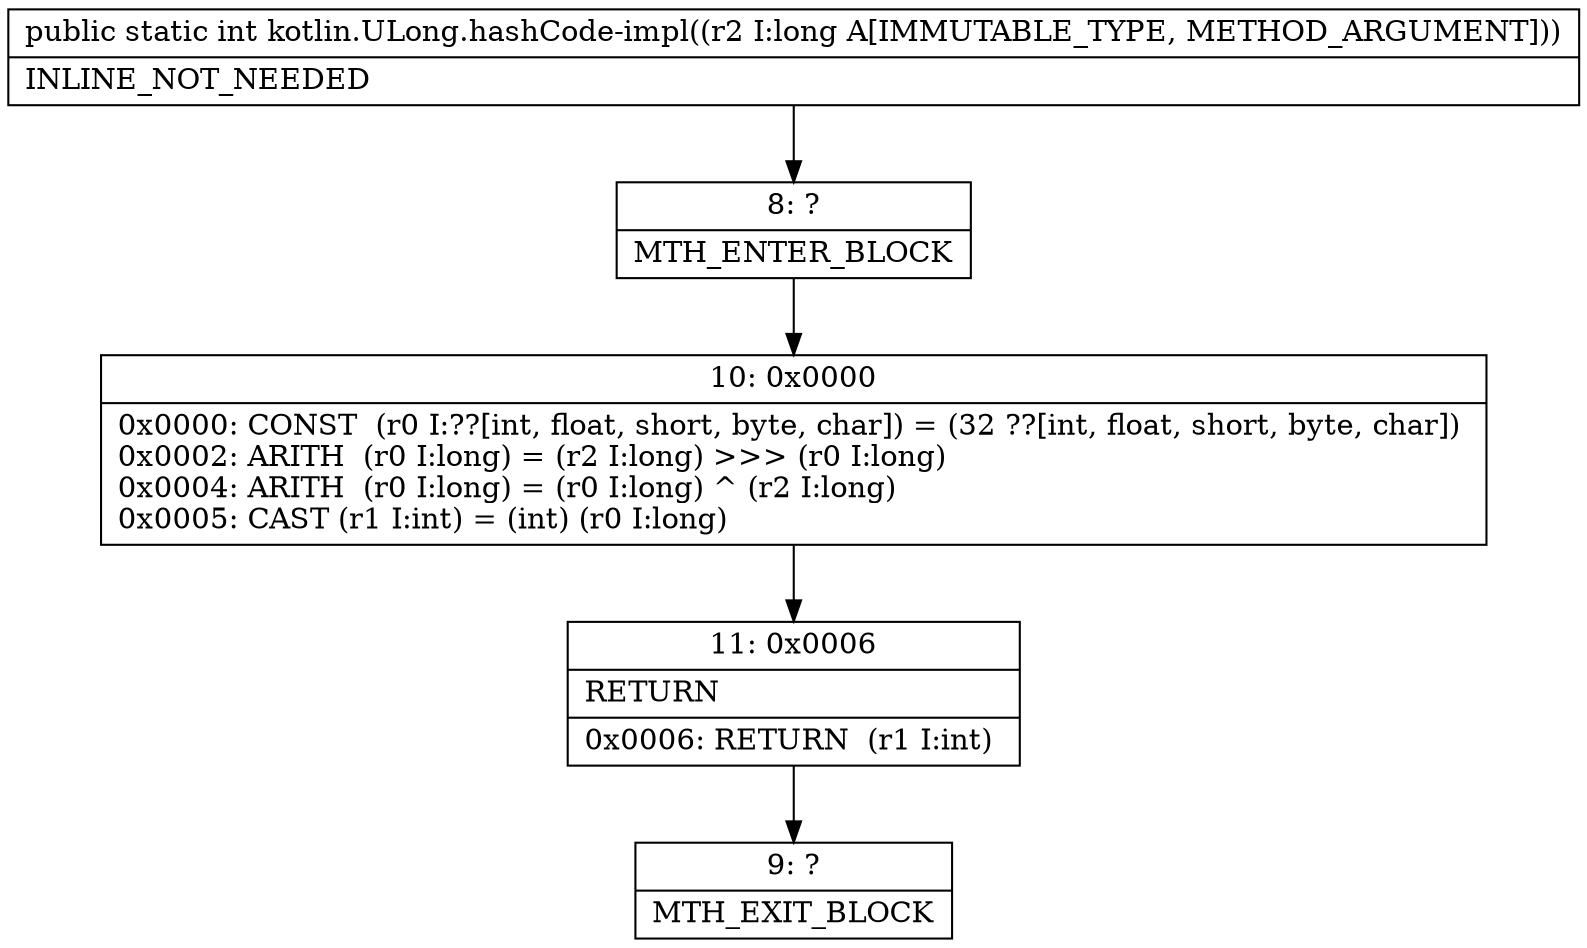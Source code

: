 digraph "CFG forkotlin.ULong.hashCode\-impl(J)I" {
Node_8 [shape=record,label="{8\:\ ?|MTH_ENTER_BLOCK\l}"];
Node_10 [shape=record,label="{10\:\ 0x0000|0x0000: CONST  (r0 I:??[int, float, short, byte, char]) = (32 ??[int, float, short, byte, char]) \l0x0002: ARITH  (r0 I:long) = (r2 I:long) \>\>\> (r0 I:long) \l0x0004: ARITH  (r0 I:long) = (r0 I:long) ^ (r2 I:long) \l0x0005: CAST (r1 I:int) = (int) (r0 I:long) \l}"];
Node_11 [shape=record,label="{11\:\ 0x0006|RETURN\l|0x0006: RETURN  (r1 I:int) \l}"];
Node_9 [shape=record,label="{9\:\ ?|MTH_EXIT_BLOCK\l}"];
MethodNode[shape=record,label="{public static int kotlin.ULong.hashCode\-impl((r2 I:long A[IMMUTABLE_TYPE, METHOD_ARGUMENT]))  | INLINE_NOT_NEEDED\l}"];
MethodNode -> Node_8;Node_8 -> Node_10;
Node_10 -> Node_11;
Node_11 -> Node_9;
}

